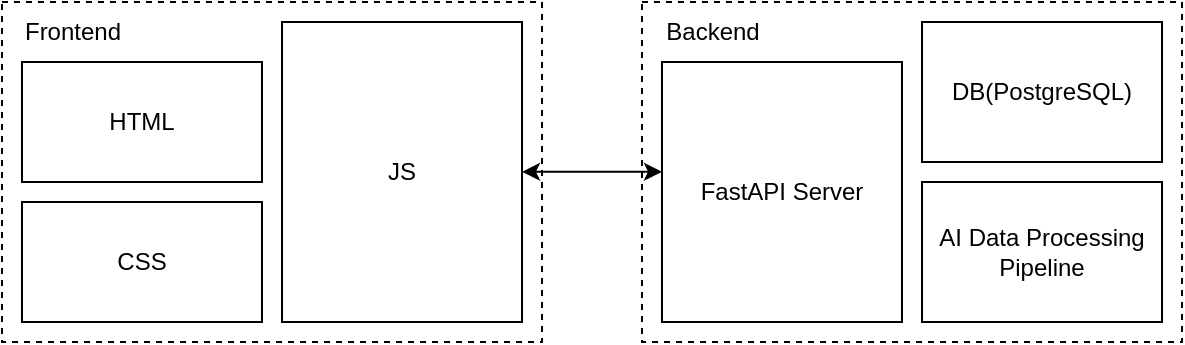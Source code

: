 <mxfile version="28.2.5">
  <diagram name="Page-1" id="2ygqq5YEsVggvZt9C7O7">
    <mxGraphModel dx="1181" dy="657" grid="1" gridSize="10" guides="1" tooltips="1" connect="1" arrows="1" fold="1" page="1" pageScale="1" pageWidth="850" pageHeight="1100" math="0" shadow="0" adaptiveColors="none">
      <root>
        <mxCell id="0" />
        <mxCell id="1" parent="0" />
        <mxCell id="rQRGydB8hujRipLv5s7F-1" value="" style="whiteSpace=wrap;html=1;fillColor=none;dashed=1;" vertex="1" parent="1">
          <mxGeometry x="40" y="40" width="270" height="170" as="geometry" />
        </mxCell>
        <mxCell id="rQRGydB8hujRipLv5s7F-2" value="Frontend" style="text;html=1;align=center;verticalAlign=middle;resizable=0;points=[];autosize=1;strokeColor=none;fillColor=none;" vertex="1" parent="1">
          <mxGeometry x="40" y="40" width="70" height="30" as="geometry" />
        </mxCell>
        <mxCell id="rQRGydB8hujRipLv5s7F-3" value="HTML" style="rounded=0;whiteSpace=wrap;html=1;" vertex="1" parent="1">
          <mxGeometry x="50" y="70" width="120" height="60" as="geometry" />
        </mxCell>
        <mxCell id="rQRGydB8hujRipLv5s7F-4" value="CSS" style="rounded=0;whiteSpace=wrap;html=1;" vertex="1" parent="1">
          <mxGeometry x="50" y="140" width="120" height="60" as="geometry" />
        </mxCell>
        <mxCell id="rQRGydB8hujRipLv5s7F-6" value="JS" style="rounded=0;whiteSpace=wrap;html=1;" vertex="1" parent="1">
          <mxGeometry x="180" y="50" width="120" height="150" as="geometry" />
        </mxCell>
        <mxCell id="rQRGydB8hujRipLv5s7F-7" value="" style="whiteSpace=wrap;html=1;fillColor=none;dashed=1;" vertex="1" parent="1">
          <mxGeometry x="360" y="40" width="270" height="170" as="geometry" />
        </mxCell>
        <mxCell id="rQRGydB8hujRipLv5s7F-8" value="Backend" style="text;html=1;align=center;verticalAlign=middle;resizable=0;points=[];autosize=1;strokeColor=none;fillColor=none;" vertex="1" parent="1">
          <mxGeometry x="360" y="40" width="70" height="30" as="geometry" />
        </mxCell>
        <mxCell id="rQRGydB8hujRipLv5s7F-9" value="FastAPI Server" style="rounded=0;whiteSpace=wrap;html=1;" vertex="1" parent="1">
          <mxGeometry x="370" y="70" width="120" height="130" as="geometry" />
        </mxCell>
        <mxCell id="rQRGydB8hujRipLv5s7F-10" value="" style="endArrow=classic;startArrow=classic;html=1;rounded=0;" edge="1" parent="1">
          <mxGeometry width="50" height="50" relative="1" as="geometry">
            <mxPoint x="300" y="124.9" as="sourcePoint" />
            <mxPoint x="370" y="124.9" as="targetPoint" />
          </mxGeometry>
        </mxCell>
        <mxCell id="rQRGydB8hujRipLv5s7F-13" value="DB(PostgreSQL)" style="rounded=0;whiteSpace=wrap;html=1;" vertex="1" parent="1">
          <mxGeometry x="500" y="50" width="120" height="70" as="geometry" />
        </mxCell>
        <mxCell id="rQRGydB8hujRipLv5s7F-14" value="AI Data Processing Pipeline" style="rounded=0;whiteSpace=wrap;html=1;" vertex="1" parent="1">
          <mxGeometry x="500" y="130" width="120" height="70" as="geometry" />
        </mxCell>
      </root>
    </mxGraphModel>
  </diagram>
</mxfile>
